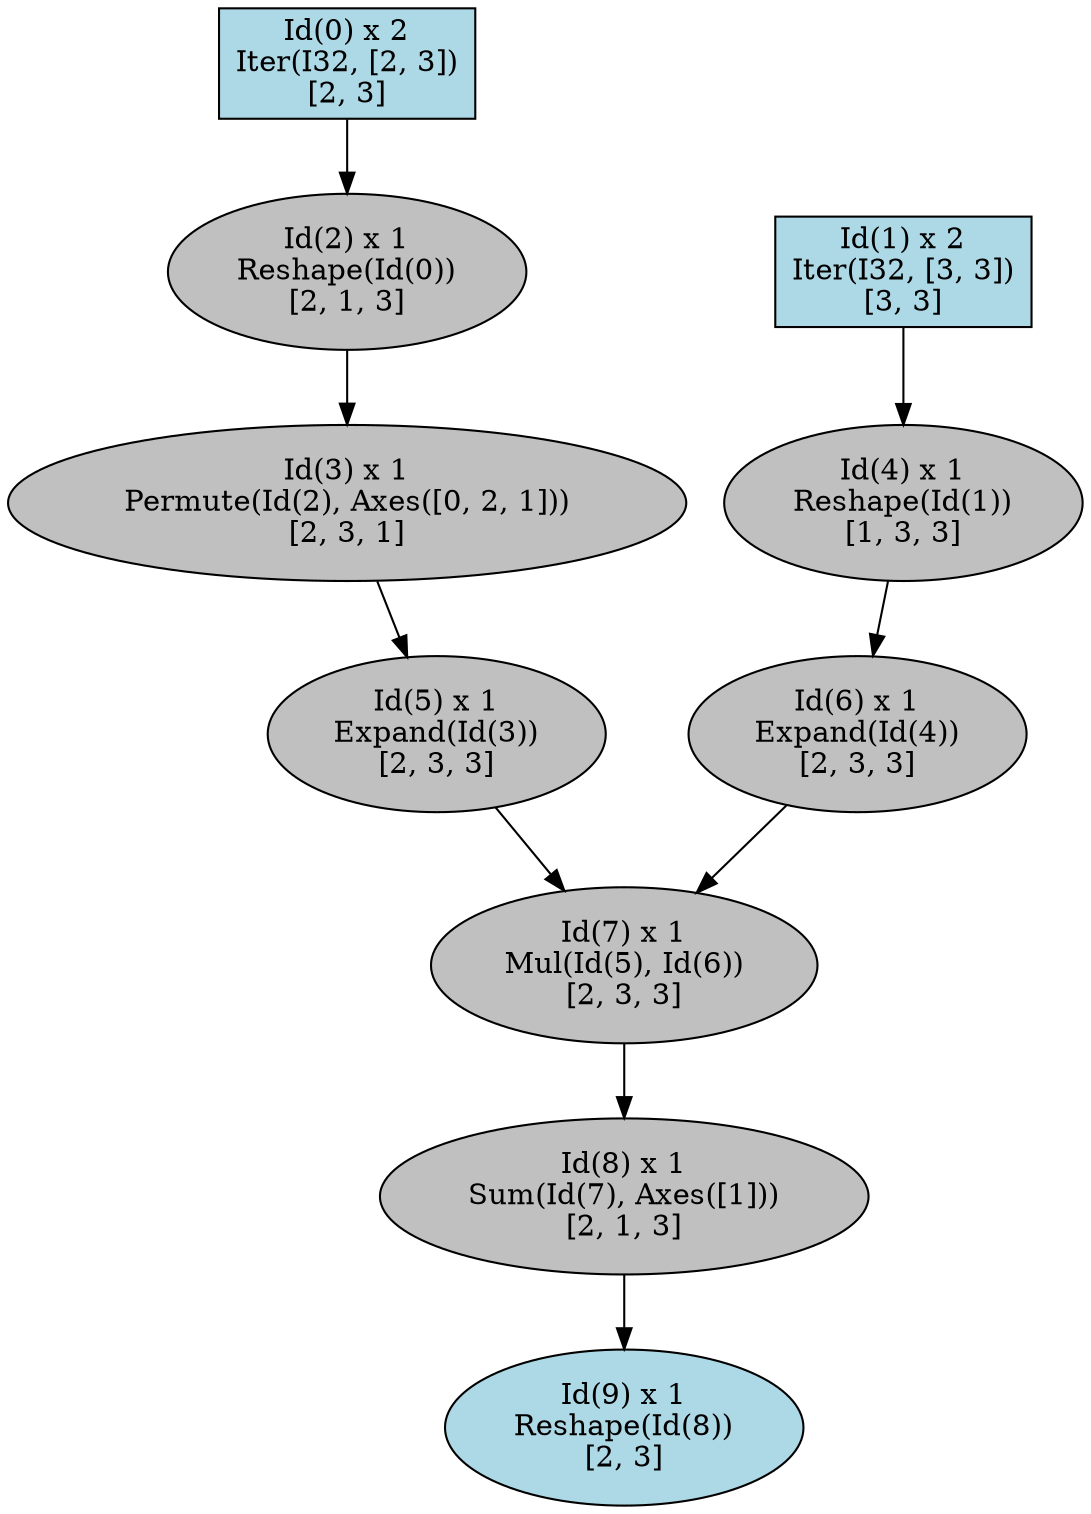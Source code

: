 strict digraph {
  ordering=in
  rank=source
  0[label="Id(0) x 2
Iter(I32, [2, 3])
[2, 3]", shape=box, fillcolor="lightblue", style=filled]
  1[label="Id(1) x 2
Iter(I32, [3, 3])
[3, 3]", shape=box, fillcolor="lightblue", style=filled]
  9[label="Id(9) x 1
Reshape(Id(8))
[2, 3]", shape=oval, fillcolor="lightblue", style=filled]
  2[label="Id(2) x 1
Reshape(Id(0))
[2, 1, 3]", shape=oval, fillcolor="grey", style=filled]
  3[label="Id(3) x 1
Permute(Id(2), Axes([0, 2, 1]))
[2, 3, 1]", shape=oval, fillcolor="grey", style=filled]
  4[label="Id(4) x 1
Reshape(Id(1))
[1, 3, 3]", shape=oval, fillcolor="grey", style=filled]
  5[label="Id(5) x 1
Expand(Id(3))
[2, 3, 3]", shape=oval, fillcolor="grey", style=filled]
  6[label="Id(6) x 1
Expand(Id(4))
[2, 3, 3]", shape=oval, fillcolor="grey", style=filled]
  7[label="Id(7) x 1
Mul(Id(5), Id(6))
[2, 3, 3]", shape=oval, fillcolor="grey", style=filled]
  7[label="Id(7) x 1
Mul(Id(5), Id(6))
[2, 3, 3]", shape=oval, fillcolor="grey", style=filled]
  8[label="Id(8) x 1
Sum(Id(7), Axes([1]))
[2, 1, 3]", shape=oval, fillcolor="grey", style=filled]
  9[label="Id(9) x 1
Reshape(Id(8))
[2, 3]", shape=oval, fillcolor="lightblue", style=filled]
  8 -> 9
  0 -> 2
  2 -> 3
  1 -> 4
  3 -> 5
  4 -> 6
  5 -> 7
  6 -> 7
  5 -> 7
  6 -> 7
  7 -> 8
  8 -> 9
}